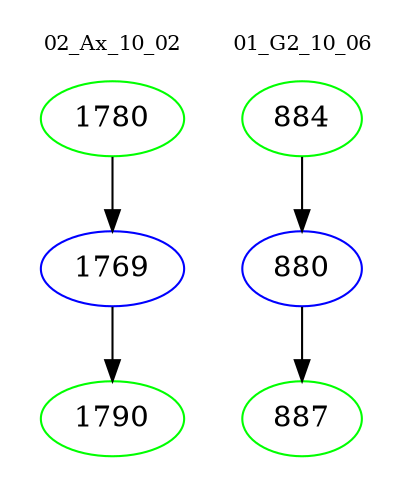 digraph{
subgraph cluster_0 {
color = white
label = "02_Ax_10_02";
fontsize=10;
T0_1780 [label="1780", color="green"]
T0_1780 -> T0_1769 [color="black"]
T0_1769 [label="1769", color="blue"]
T0_1769 -> T0_1790 [color="black"]
T0_1790 [label="1790", color="green"]
}
subgraph cluster_1 {
color = white
label = "01_G2_10_06";
fontsize=10;
T1_884 [label="884", color="green"]
T1_884 -> T1_880 [color="black"]
T1_880 [label="880", color="blue"]
T1_880 -> T1_887 [color="black"]
T1_887 [label="887", color="green"]
}
}
